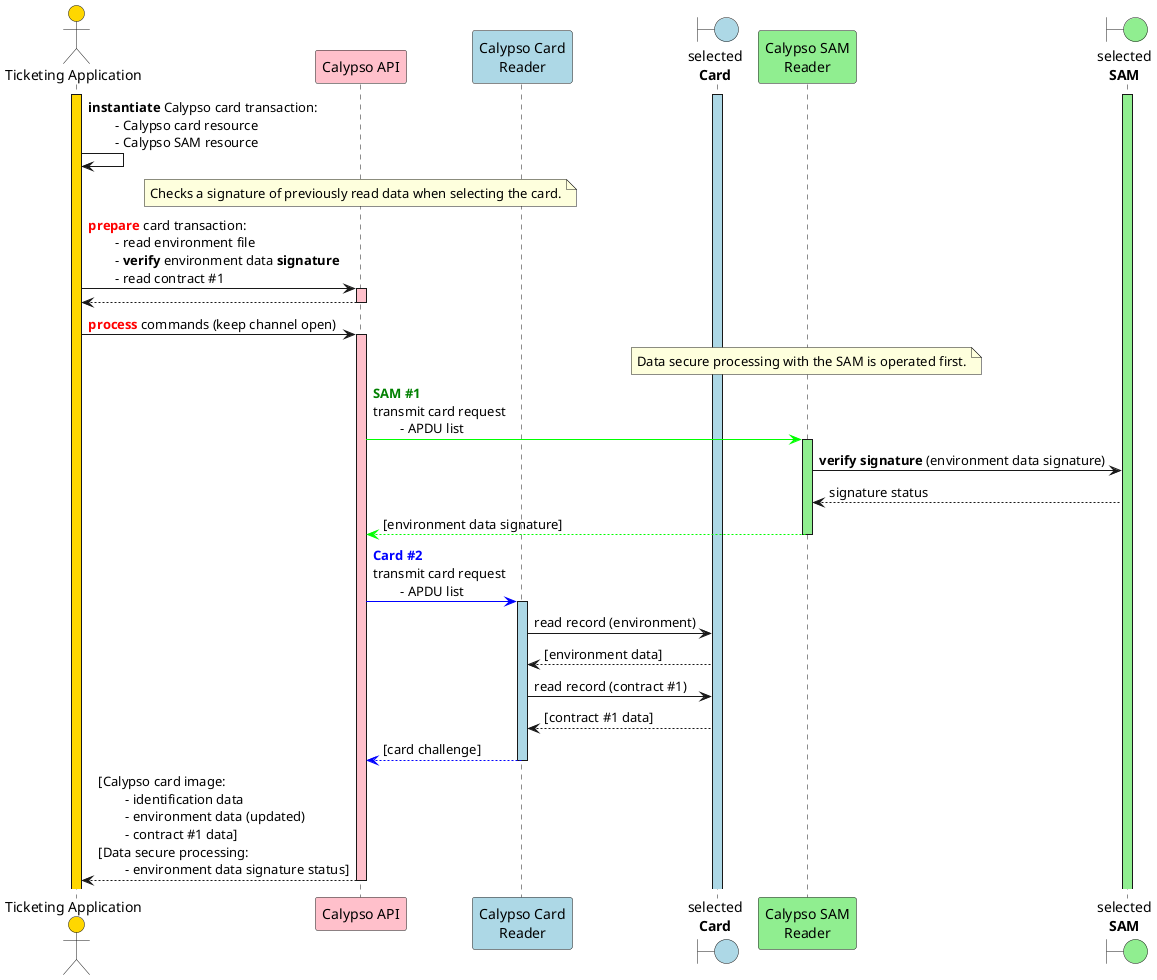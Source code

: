 @startuml

'skinparam ClassBorderColor #F1C40F
skinparam ClassBorderColor #D4AC0D
skinparam stereotypeABorderColor #A9DCDF
skinparam stereotypeIBorderColor #B4A7E5
skinparam stereotypeCBorderColor #ADD1B2
skinparam stereotypeEBorderColor #EB93DF
skinparam shadowing false

skinparam StateBorderColor #D4AC0D
skinparam ActivityBorderColor #D4AC0D

' Red
skinparam ClassBackgroundColor<<red>> #FDEDEC
skinparam ClassBorderColor<<red>> #E74C3C
hide <<red>> stereotype
' Purple
skinparam ClassBackgroundColor<<purple>> #F4ECF7
skinparam ClassBorderColor<<purple>> #8E44AD
hide <<purple>> stereotype
' blue
skinparam ClassBackgroundColor<<blue>> #EBF5FB
skinparam ClassBorderColor<<blue>> #3498DB
hide <<blue>> stereotype
' Green
skinparam ClassBackgroundColor<<green>> #EAFAF1
skinparam ClassBorderColor<<green>> #2ECC71
hide <<green>> stereotype

' Orange
skinparam ClassBackgroundColor<<orange>> #FDF2E9
skinparam ClassBorderColor<<orange>> #E67E22
hide <<orange>> stereotype

' Grey
skinparam ClassBackgroundColor<<grey>> #EAECEE
skinparam ClassBorderColor<<grey>> #2C3E50
hide <<grey>> stereotype

actor "Ticketing Application" as app #gold
participant "Calypso API" as capi #pink
participant "Calypso Card\nReader" as cardReader #lightBlue
boundary "selected\n**Card**" as card #lightBlue
participant "Calypso SAM\nReader" as samReader #lightGreen
boundary "selected\n**SAM**" as sam #lightGreen

activate app #gold
activate card #lightBlue
activate sam #lightGreen

app->app: **instantiate** Calypso card transaction:\n\t- Calypso card resource\n\t- Calypso SAM resource

note over capi
    Checks a signature of previously read data when selecting the card.
end note

app->capi: <font color=red>**prepare**</font> card transaction:\n\t- read environment file\n\t- **verify** environment data **signature**\n\t- read contract #1
activate capi  #pink
capi-->app
deactivate capi

app->capi: <font color=red>**process**</font> commands (keep channel open)
activate capi  #pink

note over samReader
    Data secure processing with the SAM is operated first.
end note

capi-[#00FF00]>samReader: <font color=green>**SAM #1**<font color=red>\ntransmit card request\n\t- APDU list
activate samReader #lightGreen
samReader->sam: **verify signature** (environment data signature)
sam-->samReader: signature status

samReader-[#00FF00]->capi: [environment data signature]
deactivate samReader

capi-[#0000FF]>cardReader: <font color=blue>**Card #2**</font>\ntransmit card request\n\t- APDU list
activate cardReader #lightBlue

'group Card APDU commands inside session
    cardReader->card: read record (environment)
    card-->cardReader: [environment data]
    cardReader->card: read record (contract #1)
    card-->cardReader: [contract #1 data]
'end

cardReader--[#0000FF]>capi: [card challenge]
deactivate cardReader

capi-->app: [Calypso card image:\n\t- identification data\n\t- environment data (updated)\n\t- contract #1 data]\n[Data secure processing:\n\t- environment data signature status]
deactivate capi

deactivate samReader
deactivate capi
@enduml